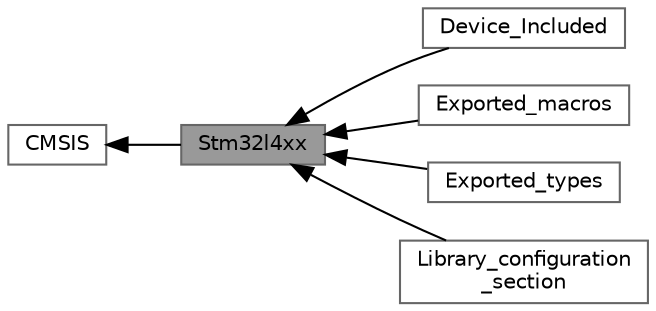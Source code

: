digraph "Stm32l4xx"
{
 // LATEX_PDF_SIZE
  bgcolor="transparent";
  edge [fontname=Helvetica,fontsize=10,labelfontname=Helvetica,labelfontsize=10];
  node [fontname=Helvetica,fontsize=10,shape=box,height=0.2,width=0.4];
  rankdir=LR;
  Node2 [id="Node000002",label="CMSIS",height=0.2,width=0.4,color="grey40", fillcolor="white", style="filled",URL="$group___c_m_s_i_s.html",tooltip=" "];
  Node4 [id="Node000004",label="Device_Included",height=0.2,width=0.4,color="grey40", fillcolor="white", style="filled",URL="$group___device___included.html",tooltip=" "];
  Node6 [id="Node000006",label="Exported_macros",height=0.2,width=0.4,color="grey40", fillcolor="white", style="filled",URL="$group___exported__macros.html",tooltip=" "];
  Node5 [id="Node000005",label="Exported_types",height=0.2,width=0.4,color="grey40", fillcolor="white", style="filled",URL="$group___exported__types.html",tooltip=" "];
  Node3 [id="Node000003",label="Library_configuration\l_section",height=0.2,width=0.4,color="grey40", fillcolor="white", style="filled",URL="$group___library__configuration__section.html",tooltip=" "];
  Node1 [id="Node000001",label="Stm32l4xx",height=0.2,width=0.4,color="gray40", fillcolor="grey60", style="filled", fontcolor="black",tooltip=" "];
  Node2->Node1 [shape=plaintext, dir="back", style="solid"];
  Node1->Node3 [shape=plaintext, dir="back", style="solid"];
  Node1->Node4 [shape=plaintext, dir="back", style="solid"];
  Node1->Node5 [shape=plaintext, dir="back", style="solid"];
  Node1->Node6 [shape=plaintext, dir="back", style="solid"];
}
